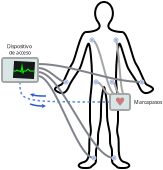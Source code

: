 <?xml version="1.0" encoding="UTF-8"?>
<dia:diagram xmlns:dia="http://www.lysator.liu.se/~alla/dia/">
  <dia:layer name="Fondo" visible="true" active="true">
    <dia:object type="Standard - Beziergon" version="0" id="O0">
      <dia:attribute name="obj_pos">
        <dia:point val="9.1,16.2"/>
      </dia:attribute>
      <dia:attribute name="obj_bb">
        <dia:rectangle val="7.597,8.15;12.603,16.55"/>
      </dia:attribute>
      <dia:attribute name="bez_points">
        <dia:point val="9.1,16.2"/>
        <dia:point val="9.5,16.1"/>
        <dia:point val="9.3,15.2"/>
        <dia:point val="9.4,14.9"/>
        <dia:point val="9.5,14.6"/>
        <dia:point val="9.4,14.4"/>
        <dia:point val="9.4,14.1"/>
        <dia:point val="9.4,13.8"/>
        <dia:point val="9.4,13.7"/>
        <dia:point val="9.4,13.3"/>
        <dia:point val="9.4,12.9"/>
        <dia:point val="9.5,12.5"/>
        <dia:point val="9.5,11.9"/>
        <dia:point val="9.5,11.3"/>
        <dia:point val="9.4,10.1"/>
        <dia:point val="9.3,10.3"/>
        <dia:point val="9.2,10.5"/>
        <dia:point val="9,11.3"/>
        <dia:point val="8.9,11.5"/>
        <dia:point val="8.8,11.7"/>
        <dia:point val="8.5,12.1"/>
        <dia:point val="8.4,12.3"/>
        <dia:point val="8.3,12.5"/>
        <dia:point val="8.2,12.9"/>
        <dia:point val="7.8,12.7"/>
        <dia:point val="7.4,12.5"/>
        <dia:point val="7.9,12.4"/>
        <dia:point val="8,12.3"/>
        <dia:point val="8.1,12.2"/>
        <dia:point val="8.3,11.6"/>
        <dia:point val="8.5,11.3"/>
        <dia:point val="8.7,11"/>
        <dia:point val="8.9,9.7"/>
        <dia:point val="9.2,9.7"/>
        <dia:point val="9.5,9.7"/>
        <dia:point val="10.1,9.6"/>
        <dia:point val="9.8,9.2"/>
        <dia:point val="9.5,8.8"/>
        <dia:point val="9.7,8.2"/>
        <dia:point val="10.1,8.2"/>
        <dia:point val="10.5,8.2"/>
        <dia:point val="10.7,8.8"/>
        <dia:point val="10.4,9.2"/>
        <dia:point val="10.1,9.6"/>
        <dia:point val="10.7,9.7"/>
        <dia:point val="11,9.7"/>
        <dia:point val="11.3,9.7"/>
        <dia:point val="11.5,11"/>
        <dia:point val="11.7,11.3"/>
        <dia:point val="11.9,11.6"/>
        <dia:point val="12.1,12.2"/>
        <dia:point val="12.2,12.3"/>
        <dia:point val="12.3,12.4"/>
        <dia:point val="12.8,12.5"/>
        <dia:point val="12.4,12.7"/>
        <dia:point val="12,12.9"/>
        <dia:point val="11.9,12.5"/>
        <dia:point val="11.8,12.3"/>
        <dia:point val="11.7,12.1"/>
        <dia:point val="11.4,11.7"/>
        <dia:point val="11.3,11.5"/>
        <dia:point val="11.2,11.3"/>
        <dia:point val="11,10.5"/>
        <dia:point val="10.9,10.3"/>
        <dia:point val="10.8,10.1"/>
        <dia:point val="10.7,11.3"/>
        <dia:point val="10.7,11.9"/>
        <dia:point val="10.7,12.5"/>
        <dia:point val="10.8,12.9"/>
        <dia:point val="10.8,13.3"/>
        <dia:point val="10.8,13.7"/>
        <dia:point val="10.8,13.8"/>
        <dia:point val="10.8,14.1"/>
        <dia:point val="10.8,14.4"/>
        <dia:point val="10.7,14.567"/>
        <dia:point val="10.8,14.9"/>
        <dia:point val="10.9,15.233"/>
        <dia:point val="10.7,16.1"/>
        <dia:point val="11.1,16.2"/>
        <dia:point val="11.5,16.3"/>
        <dia:point val="11.4,16.5"/>
        <dia:point val="11.1,16.5"/>
        <dia:point val="10.8,16.5"/>
        <dia:point val="10.8,16.5"/>
        <dia:point val="10.7,16.4"/>
        <dia:point val="10.6,16.3"/>
        <dia:point val="10.5,16.3"/>
        <dia:point val="10.5,16.1"/>
        <dia:point val="10.5,15.9"/>
        <dia:point val="10.5,16"/>
        <dia:point val="10.5,15.7"/>
        <dia:point val="10.5,15.4"/>
        <dia:point val="10.4,15.5"/>
        <dia:point val="10.4,15.1"/>
        <dia:point val="10.4,14.7"/>
        <dia:point val="10.4,14.8"/>
        <dia:point val="10.3,14.3"/>
        <dia:point val="10.2,13.8"/>
        <dia:point val="10.3,13.5"/>
        <dia:point val="10.2,12.9"/>
        <dia:point val="10.1,12.3"/>
        <dia:point val="10.1,12.3"/>
        <dia:point val="10,12.9"/>
        <dia:point val="9.9,13.5"/>
        <dia:point val="10,13.8"/>
        <dia:point val="9.9,14.3"/>
        <dia:point val="9.8,14.8"/>
        <dia:point val="9.8,14.683"/>
        <dia:point val="9.8,15.1"/>
        <dia:point val="9.8,15.517"/>
        <dia:point val="9.7,15.4"/>
        <dia:point val="9.7,15.7"/>
        <dia:point val="9.7,16"/>
        <dia:point val="9.7,15.9"/>
        <dia:point val="9.7,16.1"/>
        <dia:point val="9.7,16.3"/>
        <dia:point val="9.6,16.3"/>
        <dia:point val="9.5,16.4"/>
        <dia:point val="9.4,16.5"/>
        <dia:point val="9.4,16.5"/>
        <dia:point val="9.1,16.5"/>
        <dia:point val="8.8,16.5"/>
        <dia:point val="8.7,16.3"/>
      </dia:attribute>
      <dia:attribute name="corner_types">
        <dia:enum val="1918963452"/>
        <dia:enum val="0"/>
        <dia:enum val="0"/>
        <dia:enum val="0"/>
        <dia:enum val="0"/>
        <dia:enum val="0"/>
        <dia:enum val="0"/>
        <dia:enum val="0"/>
        <dia:enum val="0"/>
        <dia:enum val="0"/>
        <dia:enum val="0"/>
        <dia:enum val="0"/>
        <dia:enum val="0"/>
        <dia:enum val="0"/>
        <dia:enum val="0"/>
        <dia:enum val="0"/>
        <dia:enum val="0"/>
        <dia:enum val="0"/>
        <dia:enum val="0"/>
        <dia:enum val="0"/>
        <dia:enum val="0"/>
        <dia:enum val="0"/>
        <dia:enum val="0"/>
        <dia:enum val="0"/>
        <dia:enum val="0"/>
        <dia:enum val="0"/>
        <dia:enum val="0"/>
        <dia:enum val="0"/>
        <dia:enum val="0"/>
        <dia:enum val="0"/>
        <dia:enum val="0"/>
        <dia:enum val="0"/>
        <dia:enum val="0"/>
        <dia:enum val="0"/>
        <dia:enum val="0"/>
        <dia:enum val="0"/>
        <dia:enum val="0"/>
        <dia:enum val="0"/>
        <dia:enum val="0"/>
        <dia:enum val="0"/>
        <dia:enum val="0"/>
        <dia:enum val="0"/>
      </dia:attribute>
      <dia:attribute name="line_width">
        <dia:real val="0.1"/>
      </dia:attribute>
      <dia:attribute name="show_background">
        <dia:boolean val="false"/>
      </dia:attribute>
    </dia:object>
    <dia:object type="Standard - BezierLine" version="0" id="O1">
      <dia:attribute name="obj_pos">
        <dia:point val="5.9,12.2"/>
      </dia:attribute>
      <dia:attribute name="obj_bb">
        <dia:rectangle val="5.862,12.162;10.438,13.238"/>
      </dia:attribute>
      <dia:attribute name="bez_points">
        <dia:point val="5.9,12.2"/>
        <dia:point val="5.9,13.2"/>
        <dia:point val="5.9,13.2"/>
        <dia:point val="10.4,13.2"/>
      </dia:attribute>
      <dia:attribute name="corner_types">
        <dia:enum val="0"/>
        <dia:enum val="0"/>
      </dia:attribute>
      <dia:attribute name="line_color">
        <dia:color val="#5c86e6"/>
      </dia:attribute>
      <dia:attribute name="line_width">
        <dia:real val="0.075"/>
      </dia:attribute>
      <dia:attribute name="line_style">
        <dia:enum val="4"/>
      </dia:attribute>
      <dia:attribute name="dashlength">
        <dia:real val="1.25"/>
      </dia:attribute>
      <dia:connections>
        <dia:connection handle="0" to="O30" connection="13"/>
        <dia:connection handle="3" to="O2" connection="7"/>
      </dia:connections>
    </dia:object>
    <dia:object type="Flowchart - Box" version="0" id="O2">
      <dia:attribute name="obj_pos">
        <dia:point val="10.4,12.8"/>
      </dia:attribute>
      <dia:attribute name="obj_bb">
        <dia:rectangle val="10.35,12.75;11.45,13.65"/>
      </dia:attribute>
      <dia:attribute name="elem_corner">
        <dia:point val="10.4,12.8"/>
      </dia:attribute>
      <dia:attribute name="elem_width">
        <dia:real val="1"/>
      </dia:attribute>
      <dia:attribute name="elem_height">
        <dia:real val="0.8"/>
      </dia:attribute>
      <dia:attribute name="border_width">
        <dia:real val="0.1"/>
      </dia:attribute>
      <dia:attribute name="border_color">
        <dia:color val="#a6a6a6"/>
      </dia:attribute>
      <dia:attribute name="inner_color">
        <dia:color val="#d8e5e5"/>
      </dia:attribute>
      <dia:attribute name="show_background">
        <dia:boolean val="true"/>
      </dia:attribute>
      <dia:attribute name="corner_radius">
        <dia:real val="0.1"/>
      </dia:attribute>
      <dia:attribute name="padding">
        <dia:real val="0"/>
      </dia:attribute>
      <dia:attribute name="text">
        <dia:composite type="text">
          <dia:attribute name="string">
            <dia:string>##</dia:string>
          </dia:attribute>
          <dia:attribute name="font">
            <dia:font family="sans" style="0" name="Helvetica"/>
          </dia:attribute>
          <dia:attribute name="height">
            <dia:real val="0.318"/>
          </dia:attribute>
          <dia:attribute name="pos">
            <dia:point val="10.9,13.279"/>
          </dia:attribute>
          <dia:attribute name="color">
            <dia:color val="#000000"/>
          </dia:attribute>
          <dia:attribute name="alignment">
            <dia:enum val="1"/>
          </dia:attribute>
        </dia:composite>
      </dia:attribute>
    </dia:object>
    <dia:object type="Standard - BezierLine" version="0" id="O3">
      <dia:attribute name="obj_pos">
        <dia:point val="10.429,12.829"/>
      </dia:attribute>
      <dia:attribute name="obj_bb">
        <dia:rectangle val="9.65,12.15;10.479,12.879"/>
      </dia:attribute>
      <dia:attribute name="bez_points">
        <dia:point val="10.429,12.829"/>
        <dia:point val="10.097,12.829"/>
        <dia:point val="10.032,12.2"/>
        <dia:point val="9.7,12.2"/>
      </dia:attribute>
      <dia:attribute name="corner_types">
        <dia:enum val="0"/>
        <dia:enum val="0"/>
      </dia:attribute>
      <dia:attribute name="line_color">
        <dia:color val="#a6a6a6"/>
      </dia:attribute>
      <dia:connections>
        <dia:connection handle="0" to="O2" connection="0"/>
      </dia:connections>
    </dia:object>
    <dia:object type="Standard - BezierLine" version="0" id="O4">
      <dia:attribute name="obj_pos">
        <dia:point val="10.65,12.8"/>
      </dia:attribute>
      <dia:attribute name="obj_bb">
        <dia:rectangle val="9.45,10.05;10.7,12.85"/>
      </dia:attribute>
      <dia:attribute name="bez_points">
        <dia:point val="10.65,12.8"/>
        <dia:point val="10.218,12.8"/>
        <dia:point val="9.932,10.1"/>
        <dia:point val="9.5,10.1"/>
      </dia:attribute>
      <dia:attribute name="corner_types">
        <dia:enum val="0"/>
        <dia:enum val="0"/>
      </dia:attribute>
      <dia:attribute name="line_color">
        <dia:color val="#a6a6a6"/>
      </dia:attribute>
      <dia:connections>
        <dia:connection handle="0" to="O2" connection="1"/>
      </dia:connections>
    </dia:object>
    <dia:object type="Standard - BezierLine" version="0" id="O5">
      <dia:attribute name="obj_pos">
        <dia:point val="10.9,12.8"/>
      </dia:attribute>
      <dia:attribute name="obj_bb">
        <dia:rectangle val="10.45,12.15;10.95,12.85"/>
      </dia:attribute>
      <dia:attribute name="bez_points">
        <dia:point val="10.9,12.8"/>
        <dia:point val="10.701,12.8"/>
        <dia:point val="10.699,12.2"/>
        <dia:point val="10.5,12.2"/>
      </dia:attribute>
      <dia:attribute name="corner_types">
        <dia:enum val="0"/>
        <dia:enum val="0"/>
      </dia:attribute>
      <dia:attribute name="line_color">
        <dia:color val="#a6a6a6"/>
      </dia:attribute>
      <dia:connections>
        <dia:connection handle="0" to="O2" connection="2"/>
      </dia:connections>
    </dia:object>
    <dia:object type="Standard - BezierLine" version="0" id="O6">
      <dia:attribute name="obj_pos">
        <dia:point val="11.1,12.8"/>
      </dia:attribute>
      <dia:attribute name="obj_bb">
        <dia:rectangle val="10.6,10.05;11.15,12.85"/>
      </dia:attribute>
      <dia:attribute name="bez_points">
        <dia:point val="11.1,12.8"/>
        <dia:point val="10.868,12.8"/>
        <dia:point val="10.882,10.1"/>
        <dia:point val="10.65,10.1"/>
      </dia:attribute>
      <dia:attribute name="corner_types">
        <dia:enum val="0"/>
        <dia:enum val="0"/>
      </dia:attribute>
      <dia:attribute name="line_color">
        <dia:color val="#a6a6a6"/>
      </dia:attribute>
    </dia:object>
    <dia:object type="Standard - BezierLine" version="0" id="O7">
      <dia:attribute name="obj_pos">
        <dia:point val="6.8,11.3"/>
      </dia:attribute>
      <dia:attribute name="obj_bb">
        <dia:rectangle val="6.75,11.25;12.05,12.25"/>
      </dia:attribute>
      <dia:attribute name="bez_points">
        <dia:point val="6.8,11.3"/>
        <dia:point val="8.46,11.3"/>
        <dia:point val="10.34,12.2"/>
        <dia:point val="12,12.2"/>
      </dia:attribute>
      <dia:attribute name="corner_types">
        <dia:enum val="0"/>
        <dia:enum val="0"/>
      </dia:attribute>
      <dia:attribute name="line_color">
        <dia:color val="#7f828a"/>
      </dia:attribute>
      <dia:connections>
        <dia:connection handle="0" to="O30" connection="6"/>
      </dia:connections>
    </dia:object>
    <dia:object type="Standard - BezierLine" version="0" id="O8">
      <dia:attribute name="obj_pos">
        <dia:point val="6.8,11.5"/>
      </dia:attribute>
      <dia:attribute name="obj_bb">
        <dia:rectangle val="6.75,11.45;8.25,12.25"/>
      </dia:attribute>
      <dia:attribute name="bez_points">
        <dia:point val="6.8,11.5"/>
        <dia:point val="7.4,11.5"/>
        <dia:point val="7.802,12.2"/>
        <dia:point val="8.2,12.2"/>
      </dia:attribute>
      <dia:attribute name="corner_types">
        <dia:enum val="0"/>
        <dia:enum val="0"/>
      </dia:attribute>
      <dia:attribute name="line_color">
        <dia:color val="#7f828a"/>
      </dia:attribute>
    </dia:object>
    <dia:object type="Standard - BezierLine" version="0" id="O9">
      <dia:attribute name="obj_pos">
        <dia:point val="6.8,11.7"/>
      </dia:attribute>
      <dia:attribute name="obj_bb">
        <dia:rectangle val="6.75,11.65;10.65,16.05"/>
      </dia:attribute>
      <dia:attribute name="bez_points">
        <dia:point val="6.8,11.7"/>
        <dia:point val="7.995,11.7"/>
        <dia:point val="9.405,16"/>
        <dia:point val="10.6,16"/>
      </dia:attribute>
      <dia:attribute name="corner_types">
        <dia:enum val="0"/>
        <dia:enum val="0"/>
      </dia:attribute>
      <dia:attribute name="line_color">
        <dia:color val="#7f828a"/>
      </dia:attribute>
    </dia:object>
    <dia:object type="Standard - BezierLine" version="0" id="O10">
      <dia:attribute name="obj_pos">
        <dia:point val="6.8,11.9"/>
      </dia:attribute>
      <dia:attribute name="obj_bb">
        <dia:rectangle val="6.75,11.85;9.65,16.05"/>
      </dia:attribute>
      <dia:attribute name="bez_points">
        <dia:point val="6.8,11.9"/>
        <dia:point val="7.688,11.9"/>
        <dia:point val="8.712,16"/>
        <dia:point val="9.6,16"/>
      </dia:attribute>
      <dia:attribute name="corner_types">
        <dia:enum val="0"/>
        <dia:enum val="0"/>
      </dia:attribute>
      <dia:attribute name="line_color">
        <dia:color val="#7f828a"/>
      </dia:attribute>
      <dia:connections>
        <dia:connection handle="0" to="O30" connection="10"/>
      </dia:connections>
    </dia:object>
    <dia:object type="Standard - Text" version="1" id="O11">
      <dia:attribute name="obj_pos">
        <dia:point val="5.9,10.9"/>
      </dia:attribute>
      <dia:attribute name="obj_bb">
        <dia:rectangle val="5.202,10.285;6.598,10.9"/>
      </dia:attribute>
      <dia:attribute name="text">
        <dia:composite type="text">
          <dia:attribute name="string">
            <dia:string>#Dispositivo
de acceso#</dia:string>
          </dia:attribute>
          <dia:attribute name="font">
            <dia:font family="sans" style="0" name="Helvetica"/>
          </dia:attribute>
          <dia:attribute name="height">
            <dia:real val="0.318"/>
          </dia:attribute>
          <dia:attribute name="pos">
            <dia:point val="5.9,10.523"/>
          </dia:attribute>
          <dia:attribute name="color">
            <dia:color val="#17181a"/>
          </dia:attribute>
          <dia:attribute name="alignment">
            <dia:enum val="1"/>
          </dia:attribute>
        </dia:composite>
      </dia:attribute>
      <dia:attribute name="valign">
        <dia:enum val="1"/>
      </dia:attribute>
    </dia:object>
    <dia:object type="Standard - Text" version="1" id="O12">
      <dia:attribute name="obj_pos">
        <dia:point val="11.6,13.2"/>
      </dia:attribute>
      <dia:attribute name="obj_bb">
        <dia:rectangle val="11.6,13.051;13.12,13.349"/>
      </dia:attribute>
      <dia:attribute name="text">
        <dia:composite type="text">
          <dia:attribute name="string">
            <dia:string>#Marcapasos#</dia:string>
          </dia:attribute>
          <dia:attribute name="font">
            <dia:font family="sans" style="0" name="Helvetica"/>
          </dia:attribute>
          <dia:attribute name="height">
            <dia:real val="0.318"/>
          </dia:attribute>
          <dia:attribute name="pos">
            <dia:point val="11.6,13.289"/>
          </dia:attribute>
          <dia:attribute name="color">
            <dia:color val="#17181a"/>
          </dia:attribute>
          <dia:attribute name="alignment">
            <dia:enum val="0"/>
          </dia:attribute>
        </dia:composite>
      </dia:attribute>
      <dia:attribute name="valign">
        <dia:enum val="2"/>
      </dia:attribute>
    </dia:object>
    <dia:object type="Assorted - Heart" version="1" id="O13">
      <dia:attribute name="obj_pos">
        <dia:point val="10.67,13"/>
      </dia:attribute>
      <dia:attribute name="obj_bb">
        <dia:rectangle val="10.67,13;11.137,13.35"/>
      </dia:attribute>
      <dia:attribute name="meta">
        <dia:composite type="dict"/>
      </dia:attribute>
      <dia:attribute name="elem_corner">
        <dia:point val="10.67,13"/>
      </dia:attribute>
      <dia:attribute name="elem_width">
        <dia:real val="0.467"/>
      </dia:attribute>
      <dia:attribute name="elem_height">
        <dia:real val="0.35"/>
      </dia:attribute>
      <dia:attribute name="line_width">
        <dia:real val="0.04"/>
      </dia:attribute>
      <dia:attribute name="line_colour">
        <dia:color val="#cc7a7a"/>
      </dia:attribute>
      <dia:attribute name="fill_colour">
        <dia:color val="#cc7a7a"/>
      </dia:attribute>
      <dia:attribute name="show_background">
        <dia:boolean val="true"/>
      </dia:attribute>
      <dia:attribute name="line_style">
        <dia:enum val="0"/>
        <dia:real val="1"/>
      </dia:attribute>
      <dia:attribute name="flip_horizontal">
        <dia:boolean val="false"/>
      </dia:attribute>
      <dia:attribute name="flip_vertical">
        <dia:boolean val="false"/>
      </dia:attribute>
      <dia:attribute name="subscale">
        <dia:real val="1"/>
      </dia:attribute>
    </dia:object>
    <dia:group>
      <dia:object type="Geometric - Perfect Circle" version="1" id="O14">
        <dia:attribute name="obj_pos">
          <dia:point val="8.1,12.1"/>
        </dia:attribute>
        <dia:attribute name="obj_bb">
          <dia:rectangle val="8.075,12.075;8.325,12.325"/>
        </dia:attribute>
        <dia:attribute name="meta">
          <dia:composite type="dict"/>
        </dia:attribute>
        <dia:attribute name="elem_corner">
          <dia:point val="8.1,12.1"/>
        </dia:attribute>
        <dia:attribute name="elem_width">
          <dia:real val="0.2"/>
        </dia:attribute>
        <dia:attribute name="elem_height">
          <dia:real val="0.2"/>
        </dia:attribute>
        <dia:attribute name="line_width">
          <dia:real val="0.05"/>
        </dia:attribute>
        <dia:attribute name="line_colour">
          <dia:color val="#9eb4e6"/>
        </dia:attribute>
        <dia:attribute name="fill_colour">
          <dia:color val="#ffffff"/>
        </dia:attribute>
        <dia:attribute name="show_background">
          <dia:boolean val="true"/>
        </dia:attribute>
        <dia:attribute name="line_style">
          <dia:enum val="0"/>
          <dia:real val="1"/>
        </dia:attribute>
        <dia:attribute name="flip_horizontal">
          <dia:boolean val="false"/>
        </dia:attribute>
        <dia:attribute name="flip_vertical">
          <dia:boolean val="false"/>
        </dia:attribute>
        <dia:attribute name="subscale">
          <dia:real val="1"/>
        </dia:attribute>
      </dia:object>
      <dia:object type="Geometric - Perfect Circle" version="1" id="O15">
        <dia:attribute name="obj_pos">
          <dia:point val="8.18,12.18"/>
        </dia:attribute>
        <dia:attribute name="obj_bb">
          <dia:rectangle val="8.168,12.168;8.232,12.232"/>
        </dia:attribute>
        <dia:attribute name="meta">
          <dia:composite type="dict"/>
        </dia:attribute>
        <dia:attribute name="elem_corner">
          <dia:point val="8.18,12.18"/>
        </dia:attribute>
        <dia:attribute name="elem_width">
          <dia:real val="0.04"/>
        </dia:attribute>
        <dia:attribute name="elem_height">
          <dia:real val="0.04"/>
        </dia:attribute>
        <dia:attribute name="line_width">
          <dia:real val="0.025"/>
        </dia:attribute>
        <dia:attribute name="line_colour">
          <dia:color val="#7f828a"/>
        </dia:attribute>
        <dia:attribute name="fill_colour">
          <dia:color val="#a6a6a6"/>
        </dia:attribute>
        <dia:attribute name="show_background">
          <dia:boolean val="true"/>
        </dia:attribute>
        <dia:attribute name="line_style">
          <dia:enum val="0"/>
          <dia:real val="1"/>
        </dia:attribute>
        <dia:attribute name="flip_horizontal">
          <dia:boolean val="false"/>
        </dia:attribute>
        <dia:attribute name="flip_vertical">
          <dia:boolean val="false"/>
        </dia:attribute>
        <dia:attribute name="subscale">
          <dia:real val="1"/>
        </dia:attribute>
      </dia:object>
    </dia:group>
    <dia:group>
      <dia:object type="Geometric - Perfect Circle" version="1" id="O16">
        <dia:attribute name="obj_pos">
          <dia:point val="9.4,10"/>
        </dia:attribute>
        <dia:attribute name="obj_bb">
          <dia:rectangle val="9.375,9.975;9.625,10.225"/>
        </dia:attribute>
        <dia:attribute name="meta">
          <dia:composite type="dict"/>
        </dia:attribute>
        <dia:attribute name="elem_corner">
          <dia:point val="9.4,10"/>
        </dia:attribute>
        <dia:attribute name="elem_width">
          <dia:real val="0.2"/>
        </dia:attribute>
        <dia:attribute name="elem_height">
          <dia:real val="0.2"/>
        </dia:attribute>
        <dia:attribute name="line_width">
          <dia:real val="0.05"/>
        </dia:attribute>
        <dia:attribute name="line_colour">
          <dia:color val="#9eb4e6"/>
        </dia:attribute>
        <dia:attribute name="fill_colour">
          <dia:color val="#ffffff"/>
        </dia:attribute>
        <dia:attribute name="show_background">
          <dia:boolean val="true"/>
        </dia:attribute>
        <dia:attribute name="line_style">
          <dia:enum val="0"/>
          <dia:real val="1"/>
        </dia:attribute>
        <dia:attribute name="flip_horizontal">
          <dia:boolean val="false"/>
        </dia:attribute>
        <dia:attribute name="flip_vertical">
          <dia:boolean val="false"/>
        </dia:attribute>
        <dia:attribute name="subscale">
          <dia:real val="1"/>
        </dia:attribute>
      </dia:object>
      <dia:object type="Geometric - Perfect Circle" version="1" id="O17">
        <dia:attribute name="obj_pos">
          <dia:point val="9.48,10.08"/>
        </dia:attribute>
        <dia:attribute name="obj_bb">
          <dia:rectangle val="9.467,10.068;9.533,10.133"/>
        </dia:attribute>
        <dia:attribute name="meta">
          <dia:composite type="dict"/>
        </dia:attribute>
        <dia:attribute name="elem_corner">
          <dia:point val="9.48,10.08"/>
        </dia:attribute>
        <dia:attribute name="elem_width">
          <dia:real val="0.04"/>
        </dia:attribute>
        <dia:attribute name="elem_height">
          <dia:real val="0.04"/>
        </dia:attribute>
        <dia:attribute name="line_width">
          <dia:real val="0.025"/>
        </dia:attribute>
        <dia:attribute name="line_colour">
          <dia:color val="#7f828a"/>
        </dia:attribute>
        <dia:attribute name="fill_colour">
          <dia:color val="#a6a6a6"/>
        </dia:attribute>
        <dia:attribute name="show_background">
          <dia:boolean val="true"/>
        </dia:attribute>
        <dia:attribute name="line_style">
          <dia:enum val="0"/>
          <dia:real val="1"/>
        </dia:attribute>
        <dia:attribute name="flip_horizontal">
          <dia:boolean val="false"/>
        </dia:attribute>
        <dia:attribute name="flip_vertical">
          <dia:boolean val="false"/>
        </dia:attribute>
        <dia:attribute name="subscale">
          <dia:real val="1"/>
        </dia:attribute>
      </dia:object>
    </dia:group>
    <dia:group>
      <dia:object type="Geometric - Perfect Circle" version="1" id="O18">
        <dia:attribute name="obj_pos">
          <dia:point val="10.6,10"/>
        </dia:attribute>
        <dia:attribute name="obj_bb">
          <dia:rectangle val="10.575,9.975;10.825,10.225"/>
        </dia:attribute>
        <dia:attribute name="meta">
          <dia:composite type="dict"/>
        </dia:attribute>
        <dia:attribute name="elem_corner">
          <dia:point val="10.6,10"/>
        </dia:attribute>
        <dia:attribute name="elem_width">
          <dia:real val="0.2"/>
        </dia:attribute>
        <dia:attribute name="elem_height">
          <dia:real val="0.2"/>
        </dia:attribute>
        <dia:attribute name="line_width">
          <dia:real val="0.05"/>
        </dia:attribute>
        <dia:attribute name="line_colour">
          <dia:color val="#9eb4e6"/>
        </dia:attribute>
        <dia:attribute name="fill_colour">
          <dia:color val="#ffffff"/>
        </dia:attribute>
        <dia:attribute name="show_background">
          <dia:boolean val="true"/>
        </dia:attribute>
        <dia:attribute name="line_style">
          <dia:enum val="0"/>
          <dia:real val="1"/>
        </dia:attribute>
        <dia:attribute name="flip_horizontal">
          <dia:boolean val="false"/>
        </dia:attribute>
        <dia:attribute name="flip_vertical">
          <dia:boolean val="false"/>
        </dia:attribute>
        <dia:attribute name="subscale">
          <dia:real val="1"/>
        </dia:attribute>
      </dia:object>
      <dia:object type="Geometric - Perfect Circle" version="1" id="O19">
        <dia:attribute name="obj_pos">
          <dia:point val="10.68,10.08"/>
        </dia:attribute>
        <dia:attribute name="obj_bb">
          <dia:rectangle val="10.668,10.068;10.732,10.133"/>
        </dia:attribute>
        <dia:attribute name="meta">
          <dia:composite type="dict"/>
        </dia:attribute>
        <dia:attribute name="elem_corner">
          <dia:point val="10.68,10.08"/>
        </dia:attribute>
        <dia:attribute name="elem_width">
          <dia:real val="0.04"/>
        </dia:attribute>
        <dia:attribute name="elem_height">
          <dia:real val="0.04"/>
        </dia:attribute>
        <dia:attribute name="line_width">
          <dia:real val="0.025"/>
        </dia:attribute>
        <dia:attribute name="line_colour">
          <dia:color val="#7f828a"/>
        </dia:attribute>
        <dia:attribute name="fill_colour">
          <dia:color val="#a6a6a6"/>
        </dia:attribute>
        <dia:attribute name="show_background">
          <dia:boolean val="true"/>
        </dia:attribute>
        <dia:attribute name="line_style">
          <dia:enum val="0"/>
          <dia:real val="1"/>
        </dia:attribute>
        <dia:attribute name="flip_horizontal">
          <dia:boolean val="false"/>
        </dia:attribute>
        <dia:attribute name="flip_vertical">
          <dia:boolean val="false"/>
        </dia:attribute>
        <dia:attribute name="subscale">
          <dia:real val="1"/>
        </dia:attribute>
      </dia:object>
    </dia:group>
    <dia:group>
      <dia:object type="Geometric - Perfect Circle" version="1" id="O20">
        <dia:attribute name="obj_pos">
          <dia:point val="9.6,12.1"/>
        </dia:attribute>
        <dia:attribute name="obj_bb">
          <dia:rectangle val="9.575,12.075;9.825,12.325"/>
        </dia:attribute>
        <dia:attribute name="meta">
          <dia:composite type="dict"/>
        </dia:attribute>
        <dia:attribute name="elem_corner">
          <dia:point val="9.6,12.1"/>
        </dia:attribute>
        <dia:attribute name="elem_width">
          <dia:real val="0.2"/>
        </dia:attribute>
        <dia:attribute name="elem_height">
          <dia:real val="0.2"/>
        </dia:attribute>
        <dia:attribute name="line_width">
          <dia:real val="0.05"/>
        </dia:attribute>
        <dia:attribute name="line_colour">
          <dia:color val="#9eb4e6"/>
        </dia:attribute>
        <dia:attribute name="fill_colour">
          <dia:color val="#ffffff"/>
        </dia:attribute>
        <dia:attribute name="show_background">
          <dia:boolean val="true"/>
        </dia:attribute>
        <dia:attribute name="line_style">
          <dia:enum val="0"/>
          <dia:real val="1"/>
        </dia:attribute>
        <dia:attribute name="flip_horizontal">
          <dia:boolean val="false"/>
        </dia:attribute>
        <dia:attribute name="flip_vertical">
          <dia:boolean val="false"/>
        </dia:attribute>
        <dia:attribute name="subscale">
          <dia:real val="1"/>
        </dia:attribute>
      </dia:object>
      <dia:object type="Geometric - Perfect Circle" version="1" id="O21">
        <dia:attribute name="obj_pos">
          <dia:point val="9.68,12.18"/>
        </dia:attribute>
        <dia:attribute name="obj_bb">
          <dia:rectangle val="9.668,12.168;9.732,12.232"/>
        </dia:attribute>
        <dia:attribute name="meta">
          <dia:composite type="dict"/>
        </dia:attribute>
        <dia:attribute name="elem_corner">
          <dia:point val="9.68,12.18"/>
        </dia:attribute>
        <dia:attribute name="elem_width">
          <dia:real val="0.04"/>
        </dia:attribute>
        <dia:attribute name="elem_height">
          <dia:real val="0.04"/>
        </dia:attribute>
        <dia:attribute name="line_width">
          <dia:real val="0.025"/>
        </dia:attribute>
        <dia:attribute name="line_colour">
          <dia:color val="#7f828a"/>
        </dia:attribute>
        <dia:attribute name="fill_colour">
          <dia:color val="#a6a6a6"/>
        </dia:attribute>
        <dia:attribute name="show_background">
          <dia:boolean val="true"/>
        </dia:attribute>
        <dia:attribute name="line_style">
          <dia:enum val="0"/>
          <dia:real val="1"/>
        </dia:attribute>
        <dia:attribute name="flip_horizontal">
          <dia:boolean val="false"/>
        </dia:attribute>
        <dia:attribute name="flip_vertical">
          <dia:boolean val="false"/>
        </dia:attribute>
        <dia:attribute name="subscale">
          <dia:real val="1"/>
        </dia:attribute>
      </dia:object>
    </dia:group>
    <dia:group>
      <dia:object type="Geometric - Perfect Circle" version="1" id="O22">
        <dia:attribute name="obj_pos">
          <dia:point val="10.4,12.1"/>
        </dia:attribute>
        <dia:attribute name="obj_bb">
          <dia:rectangle val="10.375,12.075;10.625,12.325"/>
        </dia:attribute>
        <dia:attribute name="meta">
          <dia:composite type="dict"/>
        </dia:attribute>
        <dia:attribute name="elem_corner">
          <dia:point val="10.4,12.1"/>
        </dia:attribute>
        <dia:attribute name="elem_width">
          <dia:real val="0.2"/>
        </dia:attribute>
        <dia:attribute name="elem_height">
          <dia:real val="0.2"/>
        </dia:attribute>
        <dia:attribute name="line_width">
          <dia:real val="0.05"/>
        </dia:attribute>
        <dia:attribute name="line_colour">
          <dia:color val="#9eb4e6"/>
        </dia:attribute>
        <dia:attribute name="fill_colour">
          <dia:color val="#ffffff"/>
        </dia:attribute>
        <dia:attribute name="show_background">
          <dia:boolean val="true"/>
        </dia:attribute>
        <dia:attribute name="line_style">
          <dia:enum val="0"/>
          <dia:real val="1"/>
        </dia:attribute>
        <dia:attribute name="flip_horizontal">
          <dia:boolean val="false"/>
        </dia:attribute>
        <dia:attribute name="flip_vertical">
          <dia:boolean val="false"/>
        </dia:attribute>
        <dia:attribute name="subscale">
          <dia:real val="1"/>
        </dia:attribute>
      </dia:object>
      <dia:object type="Geometric - Perfect Circle" version="1" id="O23">
        <dia:attribute name="obj_pos">
          <dia:point val="10.48,12.18"/>
        </dia:attribute>
        <dia:attribute name="obj_bb">
          <dia:rectangle val="10.467,12.168;10.533,12.232"/>
        </dia:attribute>
        <dia:attribute name="meta">
          <dia:composite type="dict"/>
        </dia:attribute>
        <dia:attribute name="elem_corner">
          <dia:point val="10.48,12.18"/>
        </dia:attribute>
        <dia:attribute name="elem_width">
          <dia:real val="0.04"/>
        </dia:attribute>
        <dia:attribute name="elem_height">
          <dia:real val="0.04"/>
        </dia:attribute>
        <dia:attribute name="line_width">
          <dia:real val="0.025"/>
        </dia:attribute>
        <dia:attribute name="line_colour">
          <dia:color val="#7f828a"/>
        </dia:attribute>
        <dia:attribute name="fill_colour">
          <dia:color val="#a6a6a6"/>
        </dia:attribute>
        <dia:attribute name="show_background">
          <dia:boolean val="true"/>
        </dia:attribute>
        <dia:attribute name="line_style">
          <dia:enum val="0"/>
          <dia:real val="1"/>
        </dia:attribute>
        <dia:attribute name="flip_horizontal">
          <dia:boolean val="false"/>
        </dia:attribute>
        <dia:attribute name="flip_vertical">
          <dia:boolean val="false"/>
        </dia:attribute>
        <dia:attribute name="subscale">
          <dia:real val="1"/>
        </dia:attribute>
      </dia:object>
    </dia:group>
    <dia:group>
      <dia:object type="Geometric - Perfect Circle" version="1" id="O24">
        <dia:attribute name="obj_pos">
          <dia:point val="9.5,15.9"/>
        </dia:attribute>
        <dia:attribute name="obj_bb">
          <dia:rectangle val="9.475,15.875;9.725,16.125"/>
        </dia:attribute>
        <dia:attribute name="meta">
          <dia:composite type="dict"/>
        </dia:attribute>
        <dia:attribute name="elem_corner">
          <dia:point val="9.5,15.9"/>
        </dia:attribute>
        <dia:attribute name="elem_width">
          <dia:real val="0.2"/>
        </dia:attribute>
        <dia:attribute name="elem_height">
          <dia:real val="0.2"/>
        </dia:attribute>
        <dia:attribute name="line_width">
          <dia:real val="0.05"/>
        </dia:attribute>
        <dia:attribute name="line_colour">
          <dia:color val="#9eb4e6"/>
        </dia:attribute>
        <dia:attribute name="fill_colour">
          <dia:color val="#ffffff"/>
        </dia:attribute>
        <dia:attribute name="show_background">
          <dia:boolean val="true"/>
        </dia:attribute>
        <dia:attribute name="line_style">
          <dia:enum val="0"/>
          <dia:real val="1"/>
        </dia:attribute>
        <dia:attribute name="flip_horizontal">
          <dia:boolean val="false"/>
        </dia:attribute>
        <dia:attribute name="flip_vertical">
          <dia:boolean val="false"/>
        </dia:attribute>
        <dia:attribute name="subscale">
          <dia:real val="1"/>
        </dia:attribute>
      </dia:object>
      <dia:object type="Geometric - Perfect Circle" version="1" id="O25">
        <dia:attribute name="obj_pos">
          <dia:point val="9.58,15.98"/>
        </dia:attribute>
        <dia:attribute name="obj_bb">
          <dia:rectangle val="9.568,15.967;9.633,16.032"/>
        </dia:attribute>
        <dia:attribute name="meta">
          <dia:composite type="dict"/>
        </dia:attribute>
        <dia:attribute name="elem_corner">
          <dia:point val="9.58,15.98"/>
        </dia:attribute>
        <dia:attribute name="elem_width">
          <dia:real val="0.04"/>
        </dia:attribute>
        <dia:attribute name="elem_height">
          <dia:real val="0.04"/>
        </dia:attribute>
        <dia:attribute name="line_width">
          <dia:real val="0.025"/>
        </dia:attribute>
        <dia:attribute name="line_colour">
          <dia:color val="#7f828a"/>
        </dia:attribute>
        <dia:attribute name="fill_colour">
          <dia:color val="#a6a6a6"/>
        </dia:attribute>
        <dia:attribute name="show_background">
          <dia:boolean val="true"/>
        </dia:attribute>
        <dia:attribute name="line_style">
          <dia:enum val="0"/>
          <dia:real val="1"/>
        </dia:attribute>
        <dia:attribute name="flip_horizontal">
          <dia:boolean val="false"/>
        </dia:attribute>
        <dia:attribute name="flip_vertical">
          <dia:boolean val="false"/>
        </dia:attribute>
        <dia:attribute name="subscale">
          <dia:real val="1"/>
        </dia:attribute>
      </dia:object>
    </dia:group>
    <dia:group>
      <dia:object type="Geometric - Perfect Circle" version="1" id="O26">
        <dia:attribute name="obj_pos">
          <dia:point val="10.5,15.9"/>
        </dia:attribute>
        <dia:attribute name="obj_bb">
          <dia:rectangle val="10.475,15.875;10.725,16.125"/>
        </dia:attribute>
        <dia:attribute name="meta">
          <dia:composite type="dict"/>
        </dia:attribute>
        <dia:attribute name="elem_corner">
          <dia:point val="10.5,15.9"/>
        </dia:attribute>
        <dia:attribute name="elem_width">
          <dia:real val="0.2"/>
        </dia:attribute>
        <dia:attribute name="elem_height">
          <dia:real val="0.2"/>
        </dia:attribute>
        <dia:attribute name="line_width">
          <dia:real val="0.05"/>
        </dia:attribute>
        <dia:attribute name="line_colour">
          <dia:color val="#9eb4e6"/>
        </dia:attribute>
        <dia:attribute name="fill_colour">
          <dia:color val="#ffffff"/>
        </dia:attribute>
        <dia:attribute name="show_background">
          <dia:boolean val="true"/>
        </dia:attribute>
        <dia:attribute name="line_style">
          <dia:enum val="0"/>
          <dia:real val="1"/>
        </dia:attribute>
        <dia:attribute name="flip_horizontal">
          <dia:boolean val="false"/>
        </dia:attribute>
        <dia:attribute name="flip_vertical">
          <dia:boolean val="false"/>
        </dia:attribute>
        <dia:attribute name="subscale">
          <dia:real val="1"/>
        </dia:attribute>
      </dia:object>
      <dia:object type="Geometric - Perfect Circle" version="1" id="O27">
        <dia:attribute name="obj_pos">
          <dia:point val="10.58,15.98"/>
        </dia:attribute>
        <dia:attribute name="obj_bb">
          <dia:rectangle val="10.568,15.967;10.633,16.032"/>
        </dia:attribute>
        <dia:attribute name="meta">
          <dia:composite type="dict"/>
        </dia:attribute>
        <dia:attribute name="elem_corner">
          <dia:point val="10.58,15.98"/>
        </dia:attribute>
        <dia:attribute name="elem_width">
          <dia:real val="0.04"/>
        </dia:attribute>
        <dia:attribute name="elem_height">
          <dia:real val="0.04"/>
        </dia:attribute>
        <dia:attribute name="line_width">
          <dia:real val="0.025"/>
        </dia:attribute>
        <dia:attribute name="line_colour">
          <dia:color val="#7f828a"/>
        </dia:attribute>
        <dia:attribute name="fill_colour">
          <dia:color val="#a6a6a6"/>
        </dia:attribute>
        <dia:attribute name="show_background">
          <dia:boolean val="true"/>
        </dia:attribute>
        <dia:attribute name="line_style">
          <dia:enum val="0"/>
          <dia:real val="1"/>
        </dia:attribute>
        <dia:attribute name="flip_horizontal">
          <dia:boolean val="false"/>
        </dia:attribute>
        <dia:attribute name="flip_vertical">
          <dia:boolean val="false"/>
        </dia:attribute>
        <dia:attribute name="subscale">
          <dia:real val="1"/>
        </dia:attribute>
      </dia:object>
    </dia:group>
    <dia:object type="Standard - BezierLine" version="0" id="O28">
      <dia:attribute name="obj_pos">
        <dia:point val="6.4,13.3"/>
      </dia:attribute>
      <dia:attribute name="obj_bb">
        <dia:rectangle val="6.353,13.253;7.2,13.509"/>
      </dia:attribute>
      <dia:attribute name="bez_points">
        <dia:point val="6.4,13.3"/>
        <dia:point val="6.7,13.4"/>
        <dia:point val="6.9,13.4"/>
        <dia:point val="7.2,13.4"/>
      </dia:attribute>
      <dia:attribute name="corner_types">
        <dia:enum val="0"/>
        <dia:enum val="0"/>
      </dia:attribute>
      <dia:attribute name="line_color">
        <dia:color val="#285acc"/>
      </dia:attribute>
      <dia:attribute name="line_width">
        <dia:real val="0.075"/>
      </dia:attribute>
      <dia:attribute name="end_arrow">
        <dia:enum val="22"/>
      </dia:attribute>
      <dia:attribute name="end_arrow_length">
        <dia:real val="0.05"/>
      </dia:attribute>
      <dia:attribute name="end_arrow_width">
        <dia:real val="0.05"/>
      </dia:attribute>
    </dia:object>
    <dia:object type="Standard - BezierLine" version="0" id="O29">
      <dia:attribute name="obj_pos">
        <dia:point val="6.4,12.8"/>
      </dia:attribute>
      <dia:attribute name="obj_bb">
        <dia:rectangle val="6.4,12.766;7.237,12.972"/>
      </dia:attribute>
      <dia:attribute name="bez_points">
        <dia:point val="6.4,12.8"/>
        <dia:point val="6.7,12.9"/>
        <dia:point val="6.9,12.9"/>
        <dia:point val="7.2,12.9"/>
      </dia:attribute>
      <dia:attribute name="corner_types">
        <dia:enum val="0"/>
        <dia:enum val="0"/>
      </dia:attribute>
      <dia:attribute name="line_color">
        <dia:color val="#285acc"/>
      </dia:attribute>
      <dia:attribute name="line_width">
        <dia:real val="0.075"/>
      </dia:attribute>
      <dia:attribute name="start_arrow">
        <dia:enum val="22"/>
      </dia:attribute>
      <dia:attribute name="start_arrow_length">
        <dia:real val="0.05"/>
      </dia:attribute>
      <dia:attribute name="start_arrow_width">
        <dia:real val="0.05"/>
      </dia:attribute>
    </dia:object>
    <dia:group>
      <dia:object type="Flowchart - Box" version="0" id="O30">
        <dia:attribute name="obj_pos">
          <dia:point val="5,11"/>
        </dia:attribute>
        <dia:attribute name="obj_bb">
          <dia:rectangle val="4.95,10.95;6.85,12.25"/>
        </dia:attribute>
        <dia:attribute name="elem_corner">
          <dia:point val="5,11"/>
        </dia:attribute>
        <dia:attribute name="elem_width">
          <dia:real val="1.8"/>
        </dia:attribute>
        <dia:attribute name="elem_height">
          <dia:real val="1.2"/>
        </dia:attribute>
        <dia:attribute name="border_width">
          <dia:real val="0.1"/>
        </dia:attribute>
        <dia:attribute name="border_color">
          <dia:color val="#a6a6a6"/>
        </dia:attribute>
        <dia:attribute name="inner_color">
          <dia:color val="#d8e5e5"/>
        </dia:attribute>
        <dia:attribute name="show_background">
          <dia:boolean val="true"/>
        </dia:attribute>
        <dia:attribute name="corner_radius">
          <dia:real val="0.1"/>
        </dia:attribute>
        <dia:attribute name="padding">
          <dia:real val="0.25"/>
        </dia:attribute>
        <dia:attribute name="text">
          <dia:composite type="text">
            <dia:attribute name="string">
              <dia:string>##</dia:string>
            </dia:attribute>
            <dia:attribute name="font">
              <dia:font family="sans" style="0" name="Helvetica"/>
            </dia:attribute>
            <dia:attribute name="height">
              <dia:real val="0.423"/>
            </dia:attribute>
            <dia:attribute name="pos">
              <dia:point val="5.9,11.701"/>
            </dia:attribute>
            <dia:attribute name="color">
              <dia:color val="#000000"/>
            </dia:attribute>
            <dia:attribute name="alignment">
              <dia:enum val="1"/>
            </dia:attribute>
          </dia:composite>
        </dia:attribute>
      </dia:object>
      <dia:object type="Flowchart - Box" version="0" id="O31">
        <dia:attribute name="obj_pos">
          <dia:point val="5.6,11.2"/>
        </dia:attribute>
        <dia:attribute name="obj_bb">
          <dia:rectangle val="5.55,11.15;6.65,12.05"/>
        </dia:attribute>
        <dia:attribute name="elem_corner">
          <dia:point val="5.6,11.2"/>
        </dia:attribute>
        <dia:attribute name="elem_width">
          <dia:real val="1"/>
        </dia:attribute>
        <dia:attribute name="elem_height">
          <dia:real val="0.8"/>
        </dia:attribute>
        <dia:attribute name="border_width">
          <dia:real val="0.1"/>
        </dia:attribute>
        <dia:attribute name="border_color">
          <dia:color val="#17181a"/>
        </dia:attribute>
        <dia:attribute name="inner_color">
          <dia:color val="#17181a"/>
        </dia:attribute>
        <dia:attribute name="show_background">
          <dia:boolean val="true"/>
        </dia:attribute>
        <dia:attribute name="corner_radius">
          <dia:real val="0.05"/>
        </dia:attribute>
        <dia:attribute name="padding">
          <dia:real val="0"/>
        </dia:attribute>
        <dia:attribute name="text">
          <dia:composite type="text">
            <dia:attribute name="string">
              <dia:string>##</dia:string>
            </dia:attribute>
            <dia:attribute name="font">
              <dia:font family="sans" style="0" name="Helvetica"/>
            </dia:attribute>
            <dia:attribute name="height">
              <dia:real val="0.318"/>
            </dia:attribute>
            <dia:attribute name="pos">
              <dia:point val="6.1,11.679"/>
            </dia:attribute>
            <dia:attribute name="color">
              <dia:color val="#000000"/>
            </dia:attribute>
            <dia:attribute name="alignment">
              <dia:enum val="1"/>
            </dia:attribute>
          </dia:composite>
        </dia:attribute>
      </dia:object>
      <dia:object type="Standard - PolyLine" version="0" id="O32">
        <dia:attribute name="obj_pos">
          <dia:point val="5.55,11.65"/>
        </dia:attribute>
        <dia:attribute name="obj_bb">
          <dia:rectangle val="5.525,11.236;6.675,11.833"/>
        </dia:attribute>
        <dia:attribute name="poly_points">
          <dia:point val="5.55,11.65"/>
          <dia:point val="5.7,11.65"/>
          <dia:point val="5.75,11.6"/>
          <dia:point val="5.8,11.65"/>
          <dia:point val="5.9,11.65"/>
          <dia:point val="5.95,11.7"/>
          <dia:point val="6,11.4"/>
          <dia:point val="6.05,11.75"/>
          <dia:point val="6.1,11.65"/>
          <dia:point val="6.2,11.65"/>
          <dia:point val="6.3,11.55"/>
          <dia:point val="6.4,11.65"/>
          <dia:point val="6.65,11.65"/>
        </dia:attribute>
        <dia:attribute name="line_color">
          <dia:color val="#00ff00"/>
        </dia:attribute>
        <dia:attribute name="line_width">
          <dia:real val="0.05"/>
        </dia:attribute>
      </dia:object>
    </dia:group>
    <dia:group>
      <dia:object type="Geometric - Perfect Circle" version="1" id="O33">
        <dia:attribute name="obj_pos">
          <dia:point val="11.9,12.1"/>
        </dia:attribute>
        <dia:attribute name="obj_bb">
          <dia:rectangle val="11.875,12.075;12.125,12.325"/>
        </dia:attribute>
        <dia:attribute name="meta">
          <dia:composite type="dict"/>
        </dia:attribute>
        <dia:attribute name="elem_corner">
          <dia:point val="11.9,12.1"/>
        </dia:attribute>
        <dia:attribute name="elem_width">
          <dia:real val="0.2"/>
        </dia:attribute>
        <dia:attribute name="elem_height">
          <dia:real val="0.2"/>
        </dia:attribute>
        <dia:attribute name="line_width">
          <dia:real val="0.05"/>
        </dia:attribute>
        <dia:attribute name="line_colour">
          <dia:color val="#9eb4e6"/>
        </dia:attribute>
        <dia:attribute name="fill_colour">
          <dia:color val="#ffffff"/>
        </dia:attribute>
        <dia:attribute name="show_background">
          <dia:boolean val="true"/>
        </dia:attribute>
        <dia:attribute name="line_style">
          <dia:enum val="0"/>
          <dia:real val="1"/>
        </dia:attribute>
        <dia:attribute name="flip_horizontal">
          <dia:boolean val="false"/>
        </dia:attribute>
        <dia:attribute name="flip_vertical">
          <dia:boolean val="false"/>
        </dia:attribute>
        <dia:attribute name="subscale">
          <dia:real val="0.9"/>
        </dia:attribute>
      </dia:object>
      <dia:object type="Geometric - Perfect Circle" version="1" id="O34">
        <dia:attribute name="obj_pos">
          <dia:point val="11.98,12.18"/>
        </dia:attribute>
        <dia:attribute name="obj_bb">
          <dia:rectangle val="11.967,12.168;12.033,12.232"/>
        </dia:attribute>
        <dia:attribute name="meta">
          <dia:composite type="dict"/>
        </dia:attribute>
        <dia:attribute name="elem_corner">
          <dia:point val="11.98,12.18"/>
        </dia:attribute>
        <dia:attribute name="elem_width">
          <dia:real val="0.04"/>
        </dia:attribute>
        <dia:attribute name="elem_height">
          <dia:real val="0.04"/>
        </dia:attribute>
        <dia:attribute name="line_width">
          <dia:real val="0.025"/>
        </dia:attribute>
        <dia:attribute name="line_colour">
          <dia:color val="#7f828a"/>
        </dia:attribute>
        <dia:attribute name="fill_colour">
          <dia:color val="#a6a6a6"/>
        </dia:attribute>
        <dia:attribute name="show_background">
          <dia:boolean val="true"/>
        </dia:attribute>
        <dia:attribute name="line_style">
          <dia:enum val="0"/>
          <dia:real val="1"/>
        </dia:attribute>
        <dia:attribute name="flip_horizontal">
          <dia:boolean val="false"/>
        </dia:attribute>
        <dia:attribute name="flip_vertical">
          <dia:boolean val="false"/>
        </dia:attribute>
        <dia:attribute name="subscale">
          <dia:real val="1"/>
        </dia:attribute>
      </dia:object>
    </dia:group>
  </dia:layer>
</dia:diagram>
